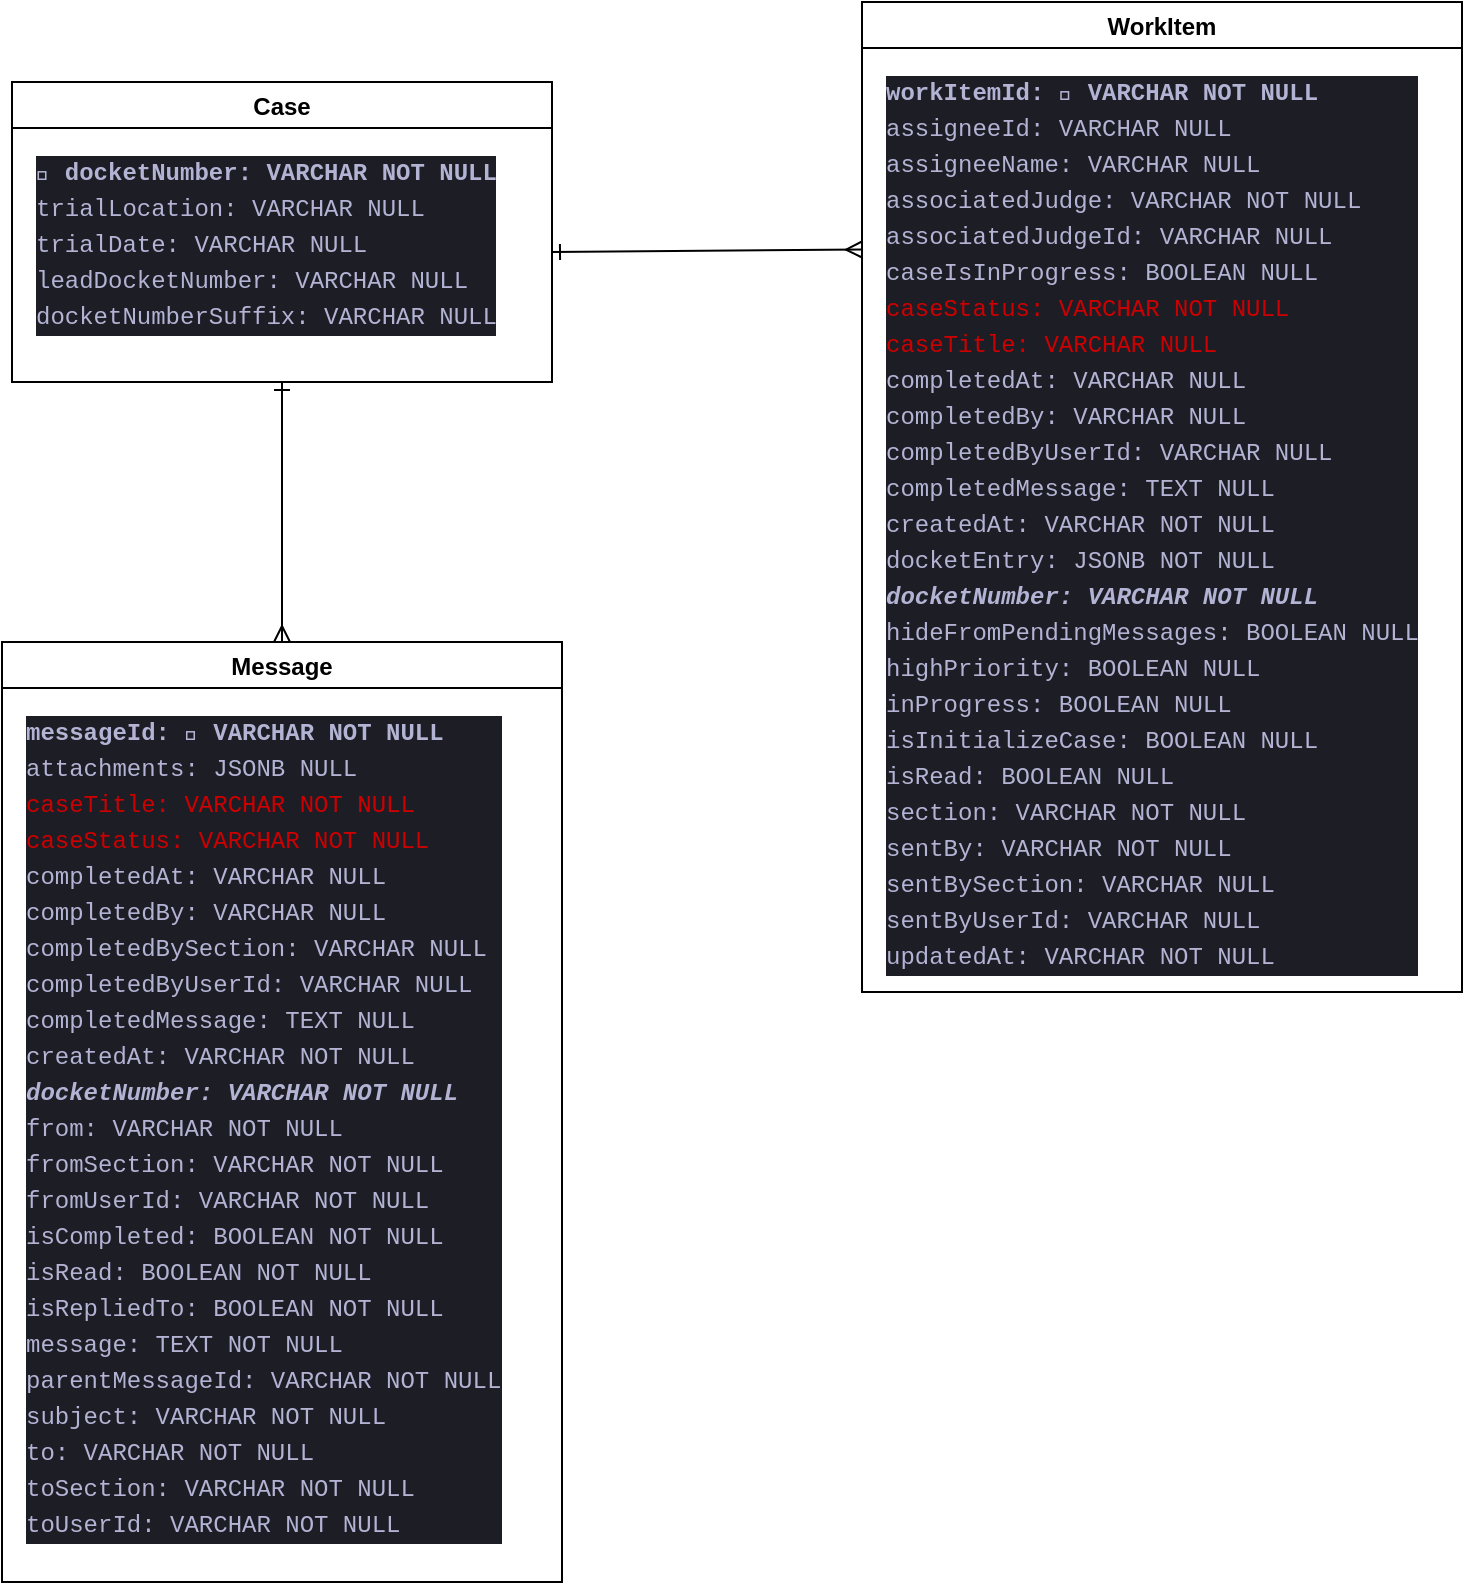 <mxfile>
    <diagram id="h8sX6S1mLoBgmJrfqR-_" name="Page-1">
        <mxGraphModel dx="1070" dy="840" grid="1" gridSize="10" guides="1" tooltips="1" connect="1" arrows="1" fold="1" page="1" pageScale="1" pageWidth="850" pageHeight="1100" math="0" shadow="0">
            <root>
                <mxCell id="0"/>
                <mxCell id="1" parent="0"/>
                <mxCell id="14" style="edgeStyle=none;html=1;startArrow=ERone;startFill=0;endArrow=ERmany;endFill=0;exitX=0.5;exitY=1;exitDx=0;exitDy=0;entryX=0.5;entryY=0;entryDx=0;entryDy=0;" parent="1" source="15" target="16" edge="1">
                    <mxGeometry relative="1" as="geometry">
                        <mxPoint x="50" y="630" as="sourcePoint"/>
                        <mxPoint x="70" y="720" as="targetPoint"/>
                    </mxGeometry>
                </mxCell>
                <mxCell id="15" value="Case" style="swimlane;" parent="1" vertex="1">
                    <mxGeometry x="75" y="220" width="270" height="150" as="geometry"/>
                </mxCell>
                <mxCell id="17" value="&lt;div style=&quot;color: rgb(179, 179, 212); background-color: rgb(29, 29, 38); font-family: Menlo, Monaco, &amp;quot;Courier New&amp;quot;, monospace; font-size: 12px; line-height: 18px;&quot;&gt;&lt;div style=&quot;&quot;&gt;&lt;span style=&quot;color: rgb(179, 179, 212);&quot;&gt;&lt;b&gt;🔑 docketNumber: VARCHAR NOT NULL &lt;/b&gt;&lt;/span&gt;&lt;/div&gt;&lt;div style=&quot;font-weight: normal;&quot;&gt;&lt;span style=&quot;color: #b3b3d4;&quot;&gt;trialLocation: VARCHAR NULL&lt;/span&gt;&lt;/div&gt;&lt;div style=&quot;font-weight: normal;&quot;&gt;&lt;span style=&quot;color: #b3b3d4;&quot;&gt;trialDate: VARCHAR NULL&lt;/span&gt;&lt;/div&gt;&lt;div style=&quot;font-weight: normal;&quot;&gt;&lt;span style=&quot;color: #b3b3d4;&quot;&gt;leadDocketNumber: VARCHAR NULL&lt;/span&gt;&lt;/div&gt;&lt;div style=&quot;font-weight: normal;&quot;&gt;&lt;span style=&quot;color: #b3b3d4;&quot;&gt;docketNumberSuffix: VARCHAR NULL&lt;/span&gt;&lt;/div&gt;&lt;/div&gt;" style="text;whiteSpace=wrap;html=1;" vertex="1" parent="15">
                    <mxGeometry x="10" y="30" width="260" height="110" as="geometry"/>
                </mxCell>
                <mxCell id="16" value="Message" style="swimlane;" parent="1" vertex="1">
                    <mxGeometry x="70" y="500" width="280" height="470" as="geometry"/>
                </mxCell>
                <mxCell id="21" value="&lt;div style=&quot;background-color: rgb(29, 29, 38); font-family: Menlo, Monaco, &amp;quot;Courier New&amp;quot;, monospace; font-size: 12px; line-height: 18px;&quot;&gt;&lt;div style=&quot;&quot;&gt;&lt;b style=&quot;color: rgb(179, 179, 212);&quot;&gt;messageId: 🔑 VARCHAR NOT NULL&lt;/b&gt;&lt;font color=&quot;#cc0000&quot;&gt;&lt;br&gt;&lt;/font&gt;&lt;/div&gt;&lt;div style=&quot;&quot;&gt;&lt;span style=&quot;color: rgb(179, 179, 212);&quot;&gt;attachments: JSONB NULL&lt;/span&gt;&lt;b style=&quot;color: rgb(179, 179, 212);&quot;&gt;&lt;br&gt;&lt;/b&gt;&lt;/div&gt;&lt;div style=&quot;&quot;&gt;&lt;font color=&quot;#cc0000&quot;&gt;caseTitle: VARCHAR NOT NULL&lt;/font&gt;&lt;/div&gt;&lt;div style=&quot;&quot;&gt;&lt;font color=&quot;#cc0000&quot;&gt;caseStatus: VARCHAR NOT NULL&lt;/font&gt;&lt;span style=&quot;color: rgb(179, 179, 212);&quot;&gt;&lt;i style=&quot;&quot;&gt;&lt;b&gt;&lt;br&gt;&lt;/b&gt;&lt;/i&gt;&lt;/span&gt;&lt;/div&gt;&lt;div style=&quot;color: rgb(179, 179, 212); font-weight: normal;&quot;&gt;&lt;span style=&quot;color: #b3b3d4;&quot;&gt;completedAt: VARCHAR NULL&lt;/span&gt;&lt;/div&gt;&lt;div style=&quot;color: rgb(179, 179, 212); font-weight: normal;&quot;&gt;&lt;span style=&quot;color: #b3b3d4;&quot;&gt;completedBy: VARCHAR NULL&lt;/span&gt;&lt;/div&gt;&lt;div style=&quot;color: rgb(179, 179, 212); font-weight: normal;&quot;&gt;&lt;span style=&quot;color: #b3b3d4;&quot;&gt;completedBySection: VARCHAR NULL&lt;/span&gt;&lt;/div&gt;&lt;div style=&quot;color: rgb(179, 179, 212); font-weight: normal;&quot;&gt;&lt;span style=&quot;color: #b3b3d4;&quot;&gt;completedByUserId: VARCHAR NULL&lt;/span&gt;&lt;/div&gt;&lt;div style=&quot;color: rgb(179, 179, 212); font-weight: normal;&quot;&gt;&lt;span style=&quot;color: #b3b3d4;&quot;&gt;completedMessage: TEXT NULL&lt;/span&gt;&lt;/div&gt;&lt;div style=&quot;color: rgb(179, 179, 212); font-weight: normal;&quot;&gt;&lt;span style=&quot;color: #b3b3d4;&quot;&gt;createdAt: VARCHAR NOT NULL&lt;/span&gt;&lt;/div&gt;&lt;div style=&quot;color: rgb(179, 179, 212);&quot;&gt;&lt;span style=&quot;color: rgb(179, 179, 212);&quot;&gt;&lt;b&gt;&lt;i&gt;docketNumber: VARCHAR NOT NULL&lt;/i&gt;&lt;/b&gt;&lt;/span&gt;&lt;/div&gt;&lt;div style=&quot;color: rgb(179, 179, 212); font-weight: normal;&quot;&gt;&lt;span style=&quot;color: #b3b3d4;&quot;&gt;from: VARCHAR NOT NULL&lt;/span&gt;&lt;/div&gt;&lt;div style=&quot;color: rgb(179, 179, 212); font-weight: normal;&quot;&gt;&lt;span style=&quot;color: #b3b3d4;&quot;&gt;fromSection: VARCHAR NOT NULL&lt;/span&gt;&lt;/div&gt;&lt;div style=&quot;color: rgb(179, 179, 212); font-weight: normal;&quot;&gt;&lt;span style=&quot;color: #b3b3d4;&quot;&gt;fromUserId: VARCHAR NOT NULL&lt;/span&gt;&lt;/div&gt;&lt;div style=&quot;color: rgb(179, 179, 212); font-weight: normal;&quot;&gt;&lt;span style=&quot;color: #b3b3d4;&quot;&gt;isCompleted: BOOLEAN NOT NULL&lt;/span&gt;&lt;/div&gt;&lt;div style=&quot;color: rgb(179, 179, 212); font-weight: normal;&quot;&gt;&lt;span style=&quot;color: #b3b3d4;&quot;&gt;isRead: BOOLEAN NOT NULL&lt;/span&gt;&lt;/div&gt;&lt;div style=&quot;color: rgb(179, 179, 212); font-weight: normal;&quot;&gt;&lt;span style=&quot;color: #b3b3d4;&quot;&gt;isRepliedTo: BOOLEAN NOT NULL&lt;/span&gt;&lt;/div&gt;&lt;div style=&quot;color: rgb(179, 179, 212); font-weight: normal;&quot;&gt;message: TEXT NOT NULL&lt;br&gt;&lt;/div&gt;&lt;div style=&quot;color: rgb(179, 179, 212); font-weight: normal;&quot;&gt;&lt;span style=&quot;color: #b3b3d4;&quot;&gt;parentMessageId: VARCHAR NOT NULL&lt;/span&gt;&lt;/div&gt;&lt;div style=&quot;color: rgb(179, 179, 212); font-weight: normal;&quot;&gt;&lt;span style=&quot;color: #b3b3d4;&quot;&gt;subject: VARCHAR NOT NULL&lt;/span&gt;&lt;/div&gt;&lt;div style=&quot;color: rgb(179, 179, 212); font-weight: normal;&quot;&gt;&lt;span style=&quot;color: #b3b3d4;&quot;&gt;to: VARCHAR NOT NULL&lt;/span&gt;&lt;/div&gt;&lt;div style=&quot;color: rgb(179, 179, 212); font-weight: normal;&quot;&gt;&lt;span style=&quot;color: #b3b3d4;&quot;&gt;toSection: VARCHAR NOT NULL&lt;/span&gt;&lt;/div&gt;&lt;div style=&quot;color: rgb(179, 179, 212); font-weight: normal;&quot;&gt;&lt;span style=&quot;color: #b3b3d4;&quot;&gt;toUserId: VARCHAR NOT NULL&lt;/span&gt;&lt;/div&gt;&lt;/div&gt;" style="text;whiteSpace=wrap;html=1;" vertex="1" parent="16">
                    <mxGeometry x="10" y="30" width="270" height="420" as="geometry"/>
                </mxCell>
                <mxCell id="22" value="WorkItem" style="swimlane;" vertex="1" parent="1">
                    <mxGeometry x="500" y="180" width="300" height="495" as="geometry"/>
                </mxCell>
                <mxCell id="23" value="&lt;div style=&quot;background-color: rgb(29, 29, 38); font-family: Menlo, Monaco, &amp;quot;Courier New&amp;quot;, monospace; font-size: 12px; line-height: 18px;&quot;&gt;&lt;div style=&quot;&quot;&gt;&lt;br&gt;&lt;/div&gt;&lt;/div&gt;" style="text;whiteSpace=wrap;html=1;" vertex="1" parent="22">
                    <mxGeometry x="10" y="30" width="270" height="420" as="geometry"/>
                </mxCell>
                <mxCell id="27" value="&lt;div style=&quot;background-color: rgb(29, 29, 38); font-family: Menlo, Monaco, &amp;quot;Courier New&amp;quot;, monospace; font-size: 12px; line-height: 18px;&quot;&gt;&lt;div style=&quot;color: rgb(179, 179, 212);&quot;&gt;&lt;span style=&quot;color: rgb(179, 179, 212);&quot;&gt;&lt;b&gt;workItemId: 🔑 VARCHAR NOT NULL&lt;/b&gt;&lt;/span&gt;&lt;/div&gt;&lt;div style=&quot;font-weight: normal; color: rgb(179, 179, 212);&quot;&gt;&lt;span style=&quot;color: #b3b3d4;&quot;&gt;assigneeId: VARCHAR NULL&lt;/span&gt;&lt;/div&gt;&lt;div style=&quot;font-weight: normal; color: rgb(179, 179, 212);&quot;&gt;&lt;span style=&quot;color: #b3b3d4;&quot;&gt;assigneeName: VARCHAR NULL&lt;/span&gt;&lt;/div&gt;&lt;div style=&quot;font-weight: normal; color: rgb(179, 179, 212);&quot;&gt;&lt;span style=&quot;color: #b3b3d4;&quot;&gt;associatedJudge: VARCHAR NOT NULL&lt;/span&gt;&lt;/div&gt;&lt;div style=&quot;font-weight: normal; color: rgb(179, 179, 212);&quot;&gt;&lt;span style=&quot;color: #b3b3d4;&quot;&gt;associatedJudgeId: VARCHAR NULL&lt;/span&gt;&lt;/div&gt;&lt;div style=&quot;font-weight: normal; color: rgb(179, 179, 212);&quot;&gt;&lt;span style=&quot;color: #b3b3d4;&quot;&gt;caseIsInProgress: BOOLEAN NULL&lt;/span&gt;&lt;/div&gt;&lt;div style=&quot;font-weight: normal;&quot;&gt;caseStatus: VARCHAR NOT NULL&lt;/div&gt;&lt;div style=&quot;font-weight: normal;&quot;&gt;caseTitle: VARCHAR NULL&lt;/div&gt;&lt;div style=&quot;font-weight: normal; color: rgb(179, 179, 212);&quot;&gt;&lt;span style=&quot;color: #b3b3d4;&quot;&gt;completedAt: VARCHAR NULL&lt;/span&gt;&lt;/div&gt;&lt;div style=&quot;font-weight: normal; color: rgb(179, 179, 212);&quot;&gt;&lt;span style=&quot;color: #b3b3d4;&quot;&gt;completedBy: VARCHAR NULL&lt;/span&gt;&lt;/div&gt;&lt;div style=&quot;font-weight: normal; color: rgb(179, 179, 212);&quot;&gt;&lt;span style=&quot;color: #b3b3d4;&quot;&gt;completedByUserId: VARCHAR NULL&lt;/span&gt;&lt;/div&gt;&lt;div style=&quot;font-weight: normal; color: rgb(179, 179, 212);&quot;&gt;&lt;span style=&quot;color: #b3b3d4;&quot;&gt;completedMessage: TEXT NULL&lt;/span&gt;&lt;/div&gt;&lt;div style=&quot;font-weight: normal; color: rgb(179, 179, 212);&quot;&gt;&lt;span style=&quot;color: #b3b3d4;&quot;&gt;createdAt: VARCHAR NOT NULL&lt;/span&gt;&lt;/div&gt;&lt;div style=&quot;font-weight: normal; color: rgb(179, 179, 212);&quot;&gt;&lt;span style=&quot;color: #b3b3d4;&quot;&gt;docketEntry: JSONB NOT NULL&lt;/span&gt;&lt;/div&gt;&lt;div style=&quot;color: rgb(179, 179, 212);&quot;&gt;&lt;span style=&quot;color: rgb(179, 179, 212);&quot;&gt;&lt;b&gt;&lt;i&gt;docketNumber: VARCHAR NOT NULL&lt;/i&gt;&lt;/b&gt;&lt;/span&gt;&lt;/div&gt;&lt;div style=&quot;font-weight: normal; color: rgb(179, 179, 212);&quot;&gt;&lt;span style=&quot;color: #b3b3d4;&quot;&gt;hideFromPendingMessages: BOOLEAN NULL&lt;/span&gt;&lt;/div&gt;&lt;div style=&quot;font-weight: normal; color: rgb(179, 179, 212);&quot;&gt;&lt;span style=&quot;color: #b3b3d4;&quot;&gt;highPriority: BOOLEAN NULL&lt;/span&gt;&lt;/div&gt;&lt;div style=&quot;font-weight: normal; color: rgb(179, 179, 212);&quot;&gt;&lt;span style=&quot;color: #b3b3d4;&quot;&gt;inProgress: BOOLEAN NULL&lt;/span&gt;&lt;/div&gt;&lt;div style=&quot;font-weight: normal; color: rgb(179, 179, 212);&quot;&gt;&lt;span style=&quot;color: #b3b3d4;&quot;&gt;isInitializeCase: BOOLEAN NULL&lt;/span&gt;&lt;/div&gt;&lt;div style=&quot;font-weight: normal; color: rgb(179, 179, 212);&quot;&gt;&lt;span style=&quot;color: #b3b3d4;&quot;&gt;isRead: BOOLEAN NULL&lt;/span&gt;&lt;/div&gt;&lt;div style=&quot;font-weight: normal; color: rgb(179, 179, 212);&quot;&gt;&lt;span style=&quot;color: #b3b3d4;&quot;&gt;section: VARCHAR NOT NULL&lt;/span&gt;&lt;/div&gt;&lt;div style=&quot;font-weight: normal; color: rgb(179, 179, 212);&quot;&gt;&lt;span style=&quot;color: #b3b3d4;&quot;&gt;sentBy: VARCHAR NOT NULL&lt;/span&gt;&lt;/div&gt;&lt;div style=&quot;font-weight: normal; color: rgb(179, 179, 212);&quot;&gt;&lt;span style=&quot;color: #b3b3d4;&quot;&gt;sentBySection: VARCHAR NULL&lt;/span&gt;&lt;/div&gt;&lt;div style=&quot;font-weight: normal; color: rgb(179, 179, 212);&quot;&gt;&lt;span style=&quot;color: #b3b3d4;&quot;&gt;sentByUserId: VARCHAR NULL&lt;/span&gt;&lt;/div&gt;&lt;div style=&quot;font-weight: normal; color: rgb(179, 179, 212);&quot;&gt;&lt;span style=&quot;color: #b3b3d4;&quot;&gt;updatedAt: VARCHAR NOT NULL&lt;/span&gt;&lt;/div&gt;&lt;/div&gt;" style="text;whiteSpace=wrap;html=1;fontColor=#CC0000;" vertex="1" parent="22">
                    <mxGeometry x="10" y="30" width="300" height="490" as="geometry"/>
                </mxCell>
                <mxCell id="24" style="edgeStyle=none;html=1;startArrow=ERone;startFill=0;endArrow=ERmany;endFill=0;exitX=1;exitY=0.5;exitDx=0;exitDy=0;entryX=0;entryY=0.25;entryDx=0;entryDy=0;" edge="1" parent="1" source="17" target="22">
                    <mxGeometry relative="1" as="geometry">
                        <mxPoint x="450" y="300" as="sourcePoint"/>
                        <mxPoint x="450" y="430" as="targetPoint"/>
                    </mxGeometry>
                </mxCell>
            </root>
        </mxGraphModel>
    </diagram>
</mxfile>